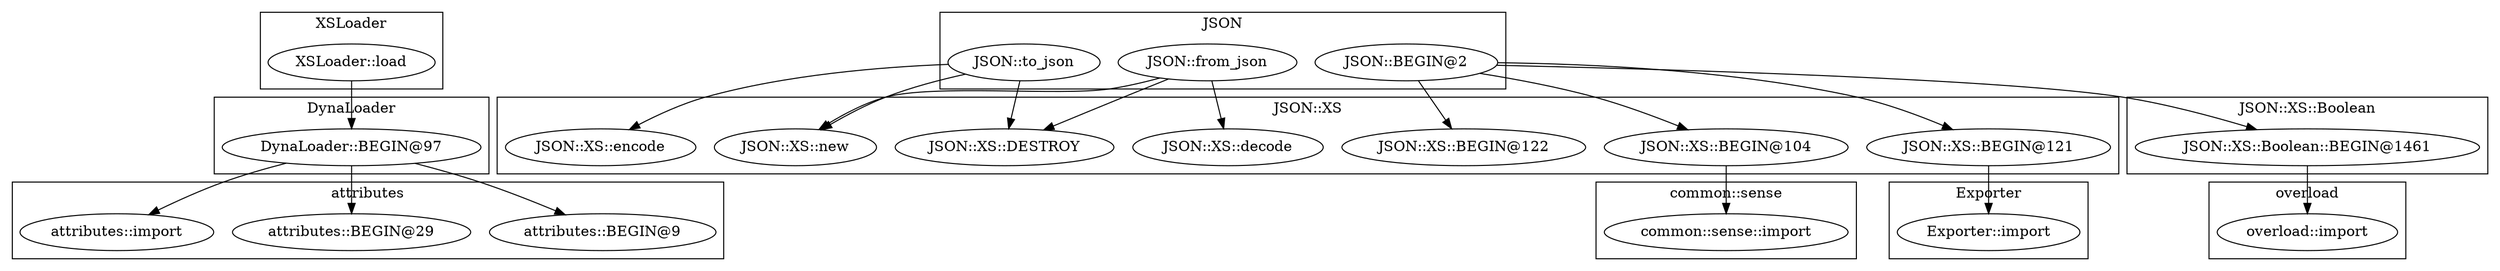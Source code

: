 digraph {
graph [overlap=false]
subgraph cluster_DynaLoader {
	label="DynaLoader";
	"DynaLoader::BEGIN@97";
}
subgraph cluster_XSLoader {
	label="XSLoader";
	"XSLoader::load";
}
subgraph cluster_JSON_XS_Boolean {
	label="JSON::XS::Boolean";
	"JSON::XS::Boolean::BEGIN@1461";
}
subgraph cluster_JSON {
	label="JSON";
	"JSON::from_json";
	"JSON::to_json";
	"JSON::BEGIN@2";
}
subgraph cluster_JSON_XS {
	label="JSON::XS";
	"JSON::XS::decode";
	"JSON::XS::encode";
	"JSON::XS::BEGIN@104";
	"JSON::XS::new";
	"JSON::XS::DESTROY";
	"JSON::XS::BEGIN@121";
	"JSON::XS::BEGIN@122";
}
subgraph cluster_common_sense {
	label="common::sense";
	"common::sense::import";
}
subgraph cluster_attributes {
	label="attributes";
	"attributes::BEGIN@9";
	"attributes::BEGIN@29";
	"attributes::import";
}
subgraph cluster_Exporter {
	label="Exporter";
	"Exporter::import";
}
subgraph cluster_overload {
	label="overload";
	"overload::import";
}
"JSON::BEGIN@2" -> "JSON::XS::BEGIN@104";
"JSON::XS::BEGIN@121" -> "Exporter::import";
"JSON::XS::BEGIN@104" -> "common::sense::import";
"DynaLoader::BEGIN@97" -> "attributes::import";
"JSON::to_json" -> "JSON::XS::encode";
"XSLoader::load" -> "DynaLoader::BEGIN@97";
"JSON::from_json" -> "JSON::XS::DESTROY";
"JSON::to_json" -> "JSON::XS::DESTROY";
"JSON::BEGIN@2" -> "JSON::XS::BEGIN@122";
"DynaLoader::BEGIN@97" -> "attributes::BEGIN@9";
"JSON::from_json" -> "JSON::XS::new";
"JSON::to_json" -> "JSON::XS::new";
"JSON::XS::Boolean::BEGIN@1461" -> "overload::import";
"JSON::BEGIN@2" -> "JSON::XS::BEGIN@121";
"JSON::BEGIN@2" -> "JSON::XS::Boolean::BEGIN@1461";
"JSON::from_json" -> "JSON::XS::decode";
"DynaLoader::BEGIN@97" -> "attributes::BEGIN@29";
}
